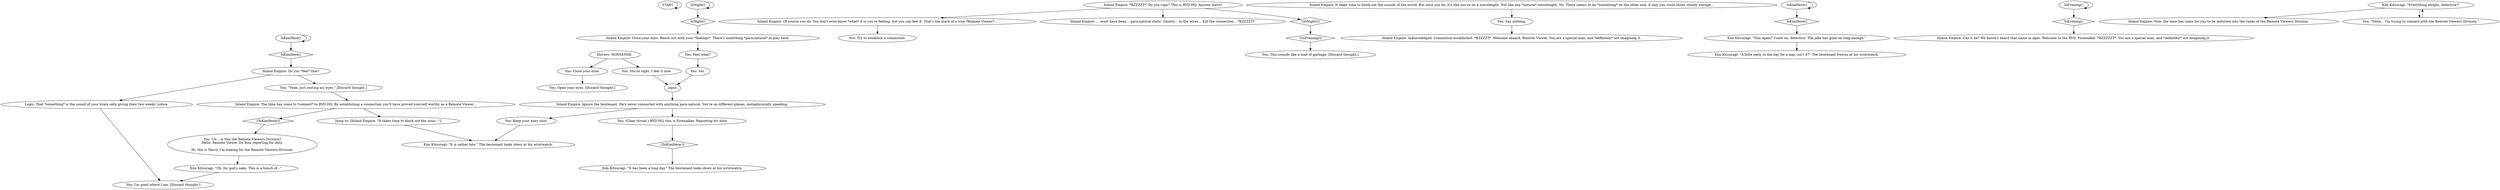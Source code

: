 # THOUGHT / REMOTE VIEWER
# Inland Empire -- Happens on a counter now.
# ==================================================
digraph G {
	  0 [label="START"];
	  1 [label="input"];
	  2 [label="Inland Empire: Of course you do. You don't even know *what* it is you're feeling, but you can feel it. That's the mark of a true *Remote Viewer*..."];
	  3 [label="You: Say nothing."];
	  4 [label="IsKimHere()"];
	  5 [label="IsKimHere()", shape=diamond];
	  6 [label="!(IsKimHere())", shape=diamond];
	  7 [label="You: I'm good where I am. [Discard thought.]"];
	  8 [label="Inland Empire: *BZZZZT*. Do you copy? This is RVD HQ. Anyone there?"];
	  9 [label="You: Try to establish a connection."];
	  10 [label="Inland Empire: The time has come to *connect* to RVD HQ. By establishing a connection you'll have proved yourself worthy as a Remote Viewer..."];
	  11 [label="IsEvening()"];
	  12 [label="IsEvening()", shape=diamond];
	  13 [label="!(IsEvening())", shape=diamond];
	  14 [label="Kim Kitsuragi: \"A little early in the day for a nap, isn't it?\" The lieutenant frowns at his wristwatch."];
	  15 [label="Inland Empire: Ignore the lieutenant. He's never connected with anything para-natural. You're on different planes, metaphysically speaking."];
	  16 [label="Inland Empire: Do you *feel* that?"];
	  17 [label="Kim Kitsuragi: \"Everything alright, detective?\""];
	  18 [label="Kim Kitsuragi: \"This again? Come on, detective. The joke has gone on long enough.\""];
	  19 [label="Kim Kitsuragi: \"Oh, for god's sake. This is a bunch of...\""];
	  20 [label="Inland Empire: Acknowledged. Connection established. *BZZZZT*. Welcome aboard, Remote Viewer. You are a special man, and *definitely* not imagining it."];
	  21 [label="Inland Empire: ... must have been... para-natural static. Ghosts... in the wires... Kill the connection... *BZZZZT*."];
	  22 [label="You: (Clear throat.) RVD HQ, this is Firewalker. Reporting for duty."];
	  23 [label="You: Open your eyes. [Discard thought.]"];
	  24 [label="IsKimHere()"];
	  25 [label="IsKimHere()", shape=diamond];
	  26 [label="!(IsKimHere())", shape=diamond];
	  27 [label="Inland Empire: Can it be? We haven't heard that name in ages. Welcome to the RVD, Firewalker. *BZZZZZT*. You are a special man, and *definitely* not imagining it."];
	  28 [label="Kim Kitsuragi: \"It has been a long day.\" The lieutenant looks down at his wristwatch."];
	  29 [label="Jump to: [Inland Empire: \"It takes time to block out the soun...\"]"];
	  30 [label="You: Close your eyes."];
	  31 [label="You: You're right. I feel it now."];
	  32 [label="You: This sounds like a load of garbage. [Discard thought.]"];
	  33 [label="IsNight()"];
	  34 [label="IsNight()", shape=diamond];
	  35 [label="!(IsNight())", shape=diamond];
	  36 [label="You: Uh... is this the Remote Viewers Division?\nHello. Remote Viewer Du Bois reporting for duty.
\nHi, this is Harry. I'm looking for the Remote Viewers Division."];
	  37 [label="Logic: That *something* is the sound of your brain cells giving their two weeks' notice."];
	  38 [label="You: Feel what?"];
	  39 [label="Shivers: NONSENSE."];
	  40 [label="Inland Empire: Now, the time has come for you to be inducted into the ranks of the Remote Viewers Division."];
	  41 [label="You: \"Shhh... I'm trying to connect with the Remote Viewers Division.\""];
	  42 [label="You: \"Yeah, just resting my eyes.\" [Discard thought.]"];
	  43 [label="You: Yes."];
	  44 [label="Inland Empire: Close your eyes. Reach out with your *feelings*. There's something *para-natural* at play here."];
	  45 [label="Kim Kitsuragi: \"It is rather late.\" The lieutenant looks down at his wristwatch."];
	  46 [label="Inland Empire: It takes time to block out the sounds of the world. But once you do, it's like you're on a wavelength. Not like any *natural* wavelength. No. There seems to be *something* on the other end, if only you could listen closely enough..."];
	  47 [label="You: Keep your eyes shut."];
	  0 -> 0
	  1 -> 15
	  2 -> 9
	  3 -> 20
	  4 -> 4
	  4 -> 5
	  5 -> 18
	  6 -> 36
	  8 -> 2
	  8 -> 35
	  8 -> 21
	  10 -> 29
	  10 -> 6
	  11 -> 11
	  11 -> 12
	  12 -> 27
	  13 -> 32
	  15 -> 22
	  15 -> 47
	  16 -> 42
	  16 -> 37
	  17 -> 40
	  17 -> 41
	  18 -> 14
	  19 -> 7
	  22 -> 26
	  24 -> 24
	  24 -> 25
	  25 -> 16
	  26 -> 28
	  29 -> 45
	  30 -> 23
	  31 -> 1
	  33 -> 33
	  33 -> 34
	  34 -> 44
	  35 -> 13
	  36 -> 19
	  37 -> 7
	  38 -> 43
	  39 -> 30
	  39 -> 31
	  41 -> 17
	  42 -> 10
	  43 -> 1
	  44 -> 38
	  46 -> 3
	  47 -> 45
}

